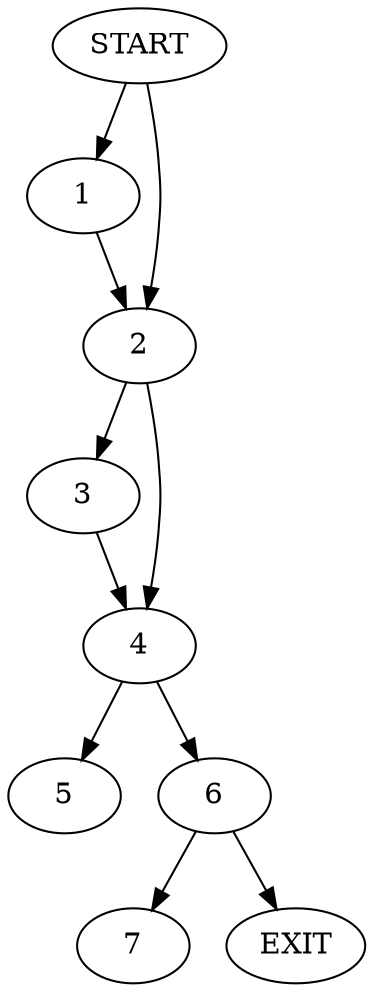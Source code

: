 digraph { 
0 [label="START"];
1;
2;
3;
4;
5;
6;
7;
8[label="EXIT"];
0 -> 2;
0 -> 1;
1 -> 2;
2 -> 4;
2 -> 3;
3 -> 4;
4 -> 6;
4 -> 5;
6 -> 8;
6 -> 7;
}